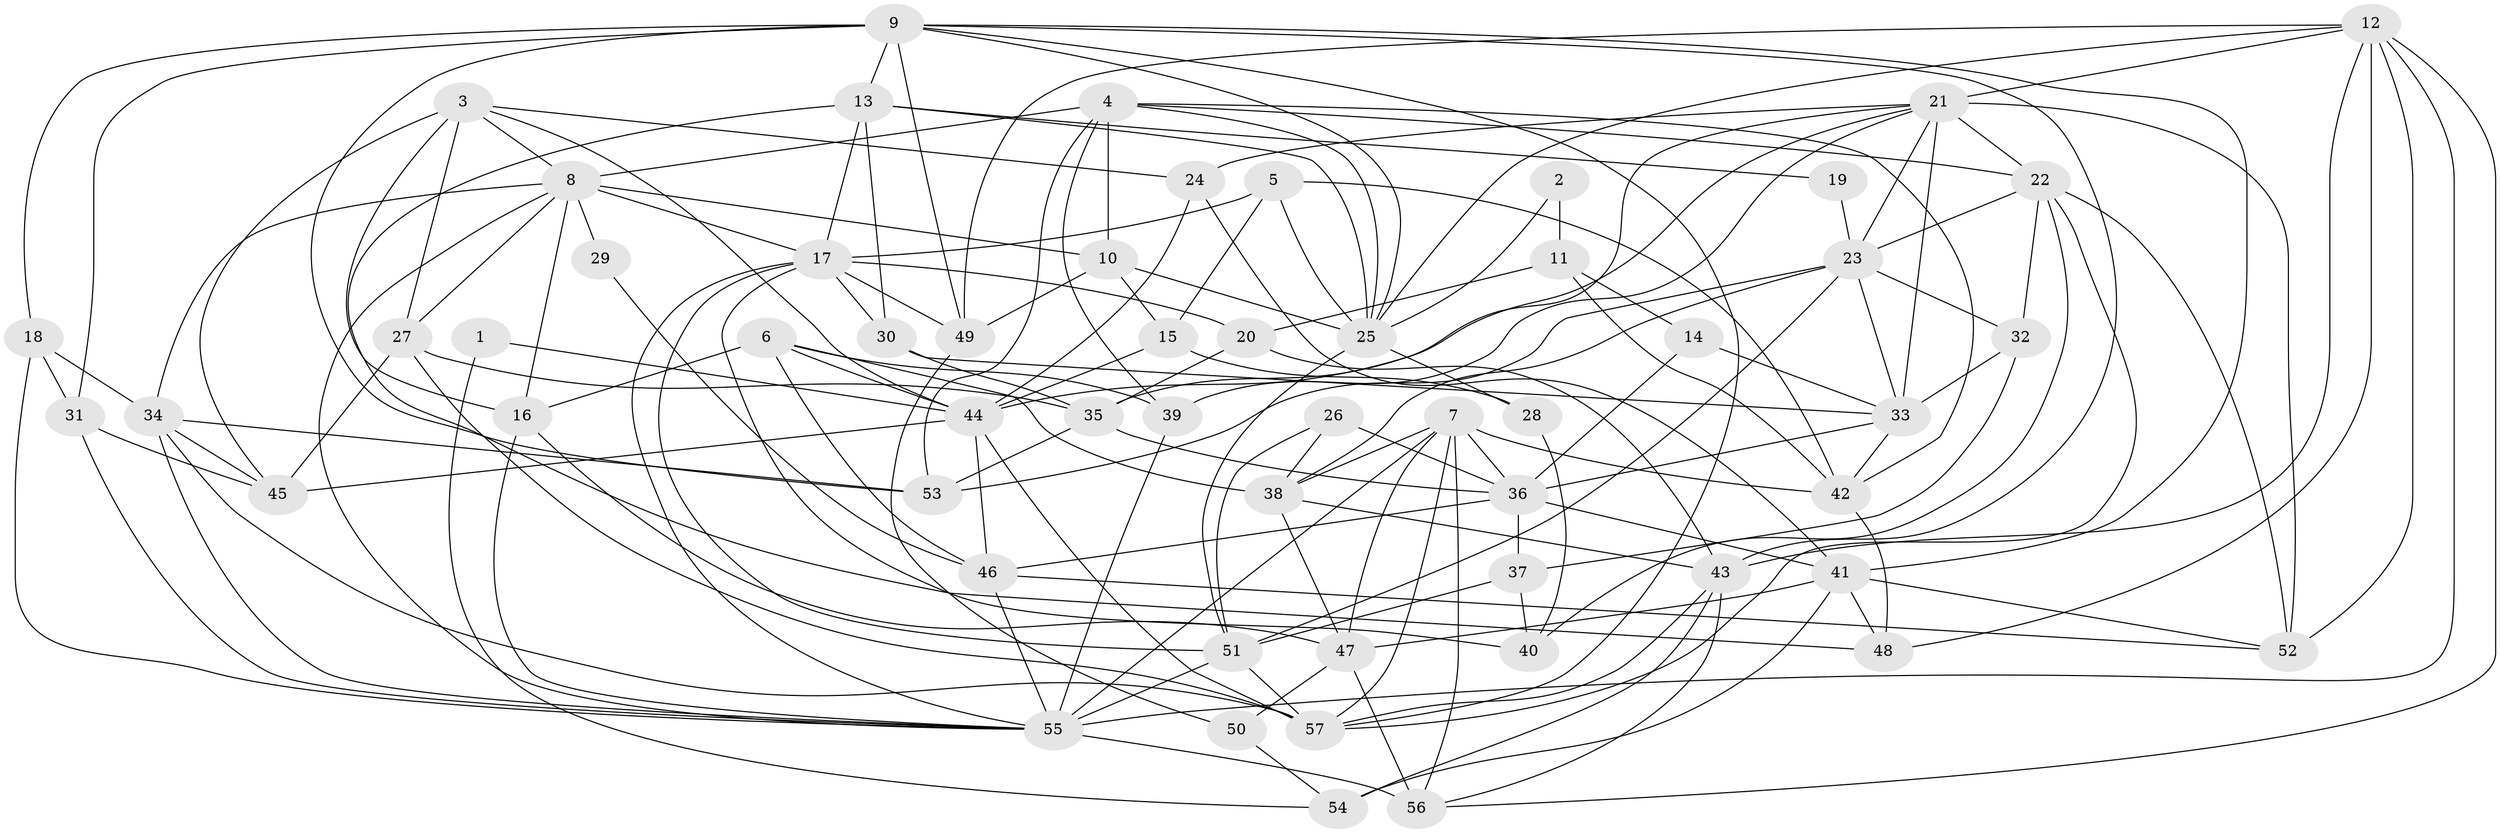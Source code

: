 // original degree distribution, {3: 0.23893805309734514, 6: 0.12389380530973451, 5: 0.23008849557522124, 2: 0.1592920353982301, 4: 0.22123893805309736, 7: 0.02654867256637168}
// Generated by graph-tools (version 1.1) at 2025/02/03/09/25 03:02:11]
// undirected, 57 vertices, 158 edges
graph export_dot {
graph [start="1"]
  node [color=gray90,style=filled];
  1;
  2;
  3;
  4;
  5;
  6;
  7;
  8;
  9;
  10;
  11;
  12;
  13;
  14;
  15;
  16;
  17;
  18;
  19;
  20;
  21;
  22;
  23;
  24;
  25;
  26;
  27;
  28;
  29;
  30;
  31;
  32;
  33;
  34;
  35;
  36;
  37;
  38;
  39;
  40;
  41;
  42;
  43;
  44;
  45;
  46;
  47;
  48;
  49;
  50;
  51;
  52;
  53;
  54;
  55;
  56;
  57;
  1 -- 44 [weight=1.0];
  1 -- 54 [weight=1.0];
  2 -- 11 [weight=1.0];
  2 -- 25 [weight=1.0];
  3 -- 8 [weight=1.0];
  3 -- 16 [weight=1.0];
  3 -- 24 [weight=1.0];
  3 -- 27 [weight=1.0];
  3 -- 44 [weight=1.0];
  3 -- 45 [weight=1.0];
  4 -- 8 [weight=1.0];
  4 -- 10 [weight=1.0];
  4 -- 22 [weight=1.0];
  4 -- 25 [weight=1.0];
  4 -- 39 [weight=1.0];
  4 -- 42 [weight=1.0];
  4 -- 53 [weight=1.0];
  5 -- 15 [weight=1.0];
  5 -- 17 [weight=1.0];
  5 -- 25 [weight=1.0];
  5 -- 42 [weight=1.0];
  6 -- 16 [weight=1.0];
  6 -- 38 [weight=1.0];
  6 -- 39 [weight=1.0];
  6 -- 44 [weight=1.0];
  6 -- 46 [weight=1.0];
  7 -- 36 [weight=1.0];
  7 -- 38 [weight=1.0];
  7 -- 42 [weight=1.0];
  7 -- 47 [weight=1.0];
  7 -- 55 [weight=1.0];
  7 -- 56 [weight=1.0];
  7 -- 57 [weight=1.0];
  8 -- 10 [weight=1.0];
  8 -- 16 [weight=1.0];
  8 -- 17 [weight=1.0];
  8 -- 27 [weight=1.0];
  8 -- 29 [weight=2.0];
  8 -- 34 [weight=1.0];
  8 -- 55 [weight=1.0];
  9 -- 13 [weight=1.0];
  9 -- 18 [weight=1.0];
  9 -- 25 [weight=1.0];
  9 -- 31 [weight=2.0];
  9 -- 41 [weight=1.0];
  9 -- 43 [weight=1.0];
  9 -- 49 [weight=1.0];
  9 -- 53 [weight=1.0];
  9 -- 57 [weight=1.0];
  10 -- 15 [weight=1.0];
  10 -- 25 [weight=1.0];
  10 -- 49 [weight=1.0];
  11 -- 14 [weight=1.0];
  11 -- 20 [weight=1.0];
  11 -- 42 [weight=2.0];
  12 -- 21 [weight=1.0];
  12 -- 25 [weight=1.0];
  12 -- 43 [weight=1.0];
  12 -- 48 [weight=1.0];
  12 -- 49 [weight=1.0];
  12 -- 52 [weight=2.0];
  12 -- 55 [weight=1.0];
  12 -- 56 [weight=1.0];
  13 -- 17 [weight=1.0];
  13 -- 19 [weight=1.0];
  13 -- 25 [weight=2.0];
  13 -- 30 [weight=1.0];
  13 -- 48 [weight=1.0];
  14 -- 33 [weight=1.0];
  14 -- 36 [weight=1.0];
  15 -- 28 [weight=1.0];
  15 -- 44 [weight=1.0];
  16 -- 47 [weight=1.0];
  16 -- 55 [weight=1.0];
  17 -- 20 [weight=1.0];
  17 -- 30 [weight=1.0];
  17 -- 40 [weight=1.0];
  17 -- 49 [weight=1.0];
  17 -- 51 [weight=1.0];
  17 -- 55 [weight=1.0];
  18 -- 31 [weight=1.0];
  18 -- 34 [weight=1.0];
  18 -- 55 [weight=1.0];
  19 -- 23 [weight=1.0];
  20 -- 35 [weight=1.0];
  20 -- 43 [weight=1.0];
  21 -- 22 [weight=2.0];
  21 -- 23 [weight=1.0];
  21 -- 24 [weight=2.0];
  21 -- 33 [weight=1.0];
  21 -- 35 [weight=1.0];
  21 -- 39 [weight=1.0];
  21 -- 44 [weight=1.0];
  21 -- 52 [weight=1.0];
  22 -- 23 [weight=1.0];
  22 -- 32 [weight=1.0];
  22 -- 40 [weight=1.0];
  22 -- 52 [weight=1.0];
  22 -- 57 [weight=1.0];
  23 -- 32 [weight=1.0];
  23 -- 33 [weight=1.0];
  23 -- 38 [weight=1.0];
  23 -- 51 [weight=1.0];
  23 -- 53 [weight=1.0];
  24 -- 41 [weight=1.0];
  24 -- 44 [weight=1.0];
  25 -- 28 [weight=1.0];
  25 -- 51 [weight=1.0];
  26 -- 36 [weight=1.0];
  26 -- 38 [weight=1.0];
  26 -- 51 [weight=1.0];
  27 -- 35 [weight=1.0];
  27 -- 45 [weight=1.0];
  27 -- 57 [weight=1.0];
  28 -- 40 [weight=1.0];
  29 -- 46 [weight=1.0];
  30 -- 33 [weight=1.0];
  30 -- 35 [weight=1.0];
  31 -- 45 [weight=1.0];
  31 -- 55 [weight=1.0];
  32 -- 33 [weight=1.0];
  32 -- 37 [weight=1.0];
  33 -- 36 [weight=1.0];
  33 -- 42 [weight=1.0];
  34 -- 45 [weight=1.0];
  34 -- 53 [weight=1.0];
  34 -- 55 [weight=1.0];
  34 -- 57 [weight=1.0];
  35 -- 36 [weight=1.0];
  35 -- 53 [weight=1.0];
  36 -- 37 [weight=1.0];
  36 -- 41 [weight=1.0];
  36 -- 46 [weight=1.0];
  37 -- 40 [weight=1.0];
  37 -- 51 [weight=1.0];
  38 -- 43 [weight=1.0];
  38 -- 47 [weight=1.0];
  39 -- 55 [weight=1.0];
  41 -- 47 [weight=1.0];
  41 -- 48 [weight=2.0];
  41 -- 52 [weight=1.0];
  41 -- 54 [weight=2.0];
  42 -- 48 [weight=1.0];
  43 -- 54 [weight=1.0];
  43 -- 56 [weight=1.0];
  43 -- 57 [weight=1.0];
  44 -- 45 [weight=1.0];
  44 -- 46 [weight=1.0];
  44 -- 57 [weight=1.0];
  46 -- 52 [weight=1.0];
  46 -- 55 [weight=1.0];
  47 -- 50 [weight=1.0];
  47 -- 56 [weight=1.0];
  49 -- 50 [weight=1.0];
  50 -- 54 [weight=1.0];
  51 -- 55 [weight=1.0];
  51 -- 57 [weight=1.0];
  55 -- 56 [weight=3.0];
}

